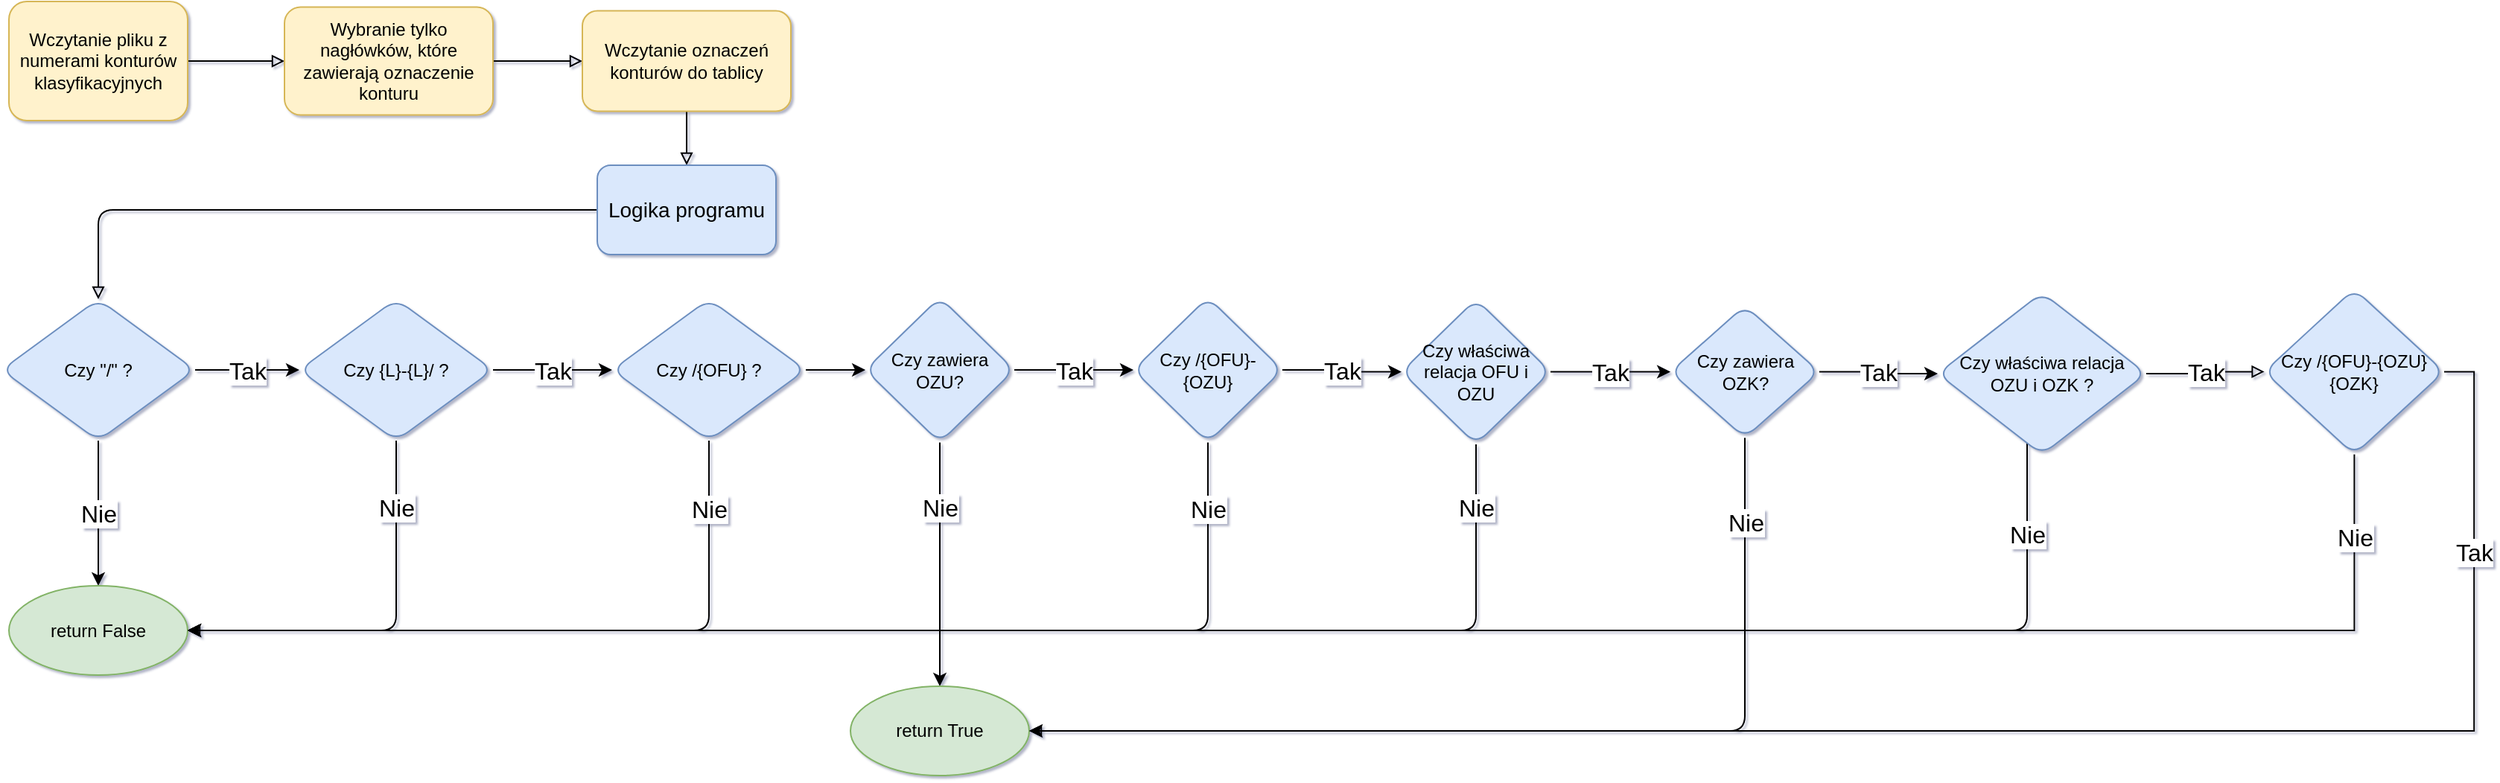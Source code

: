 <mxfile version="15.5.2" type="device"><diagram id="C5RBs43oDa-KdzZeNtuy" name="Page-1"><mxGraphModel dx="1730" dy="912" grid="1" gridSize="10" guides="1" tooltips="1" connect="1" arrows="1" fold="1" page="1" pageScale="1" pageWidth="827" pageHeight="1169" background="none" math="0" shadow="1"><root><mxCell id="WIyWlLk6GJQsqaUBKTNV-0"/><mxCell id="WIyWlLk6GJQsqaUBKTNV-1" parent="WIyWlLk6GJQsqaUBKTNV-0"/><mxCell id="sXTZXn6WECXl6ltf0IXb-19" style="edgeStyle=orthogonalEdgeStyle;rounded=0;orthogonalLoop=1;jettySize=auto;html=1;exitX=1;exitY=0.5;exitDx=0;exitDy=0;fontSize=16;endArrow=block;endFill=0;" edge="1" parent="WIyWlLk6GJQsqaUBKTNV-1" source="WIyWlLk6GJQsqaUBKTNV-3" target="WIyWlLk6GJQsqaUBKTNV-7"><mxGeometry relative="1" as="geometry"/></mxCell><mxCell id="WIyWlLk6GJQsqaUBKTNV-3" value="Wczytanie pliku z numerami konturów klasyfikacyjnych" style="whiteSpace=wrap;html=1;fontSize=12;glass=0;strokeWidth=1;shadow=0;fillColor=#fff2cc;strokeColor=#d6b656;rounded=1;" parent="WIyWlLk6GJQsqaUBKTNV-1" vertex="1"><mxGeometry x="25" y="30" width="120" height="80" as="geometry"/></mxCell><mxCell id="ZWA85Ah1O8ZUpSZ7UX5C-2" style="edgeStyle=orthogonalEdgeStyle;orthogonalLoop=1;jettySize=auto;html=1;entryX=0;entryY=0.5;entryDx=0;entryDy=0;endArrow=block;endFill=0;" parent="WIyWlLk6GJQsqaUBKTNV-1" source="WIyWlLk6GJQsqaUBKTNV-7" target="ZWA85Ah1O8ZUpSZ7UX5C-1" edge="1"><mxGeometry relative="1" as="geometry"/></mxCell><mxCell id="WIyWlLk6GJQsqaUBKTNV-7" value="Wybranie tylko nagłówków, które zawierają oznaczenie konturu" style="whiteSpace=wrap;html=1;fontSize=12;glass=0;strokeWidth=1;shadow=0;fillColor=#fff2cc;strokeColor=#d6b656;rounded=1;" parent="WIyWlLk6GJQsqaUBKTNV-1" vertex="1"><mxGeometry x="210" y="33.75" width="140" height="72.5" as="geometry"/></mxCell><mxCell id="ZWA85Ah1O8ZUpSZ7UX5C-3" style="edgeStyle=orthogonalEdgeStyle;orthogonalLoop=1;jettySize=auto;html=1;endArrow=block;endFill=0;" parent="WIyWlLk6GJQsqaUBKTNV-1" source="ZWA85Ah1O8ZUpSZ7UX5C-1" edge="1" target="ZWA85Ah1O8ZUpSZ7UX5C-4"><mxGeometry relative="1" as="geometry"><mxPoint x="460" y="160" as="targetPoint"/></mxGeometry></mxCell><mxCell id="ZWA85Ah1O8ZUpSZ7UX5C-1" value="Wczytanie oznaczeń konturów do tablicy" style="whiteSpace=wrap;html=1;fillColor=#fff2cc;strokeColor=#d6b656;rounded=1;" parent="WIyWlLk6GJQsqaUBKTNV-1" vertex="1"><mxGeometry x="410" y="36.25" width="140" height="67.5" as="geometry"/></mxCell><mxCell id="ZWA85Ah1O8ZUpSZ7UX5C-6" value="" style="edgeStyle=orthogonalEdgeStyle;orthogonalLoop=1;jettySize=auto;html=1;endArrow=block;endFill=0;" parent="WIyWlLk6GJQsqaUBKTNV-1" source="ZWA85Ah1O8ZUpSZ7UX5C-4" target="ZWA85Ah1O8ZUpSZ7UX5C-5" edge="1"><mxGeometry relative="1" as="geometry"/></mxCell><mxCell id="ZWA85Ah1O8ZUpSZ7UX5C-4" value="Logika programu" style="whiteSpace=wrap;html=1;fillColor=#dae8fc;strokeColor=#6c8ebf;fontSize=14;rounded=1;" parent="WIyWlLk6GJQsqaUBKTNV-1" vertex="1"><mxGeometry x="420" y="140" width="120" height="60" as="geometry"/></mxCell><mxCell id="tsJWCSbBDgeg88YTKyaq-2" value="Tak" style="edgeStyle=orthogonalEdgeStyle;orthogonalLoop=1;jettySize=auto;html=1;fontSize=16;" parent="WIyWlLk6GJQsqaUBKTNV-1" source="ZWA85Ah1O8ZUpSZ7UX5C-5" target="tsJWCSbBDgeg88YTKyaq-1" edge="1"><mxGeometry relative="1" as="geometry"/></mxCell><mxCell id="tsJWCSbBDgeg88YTKyaq-13" value="Nie" style="edgeStyle=orthogonalEdgeStyle;orthogonalLoop=1;jettySize=auto;html=1;fontSize=16;" parent="WIyWlLk6GJQsqaUBKTNV-1" source="ZWA85Ah1O8ZUpSZ7UX5C-5" target="tsJWCSbBDgeg88YTKyaq-12" edge="1"><mxGeometry relative="1" as="geometry"/></mxCell><mxCell id="ZWA85Ah1O8ZUpSZ7UX5C-5" value="Czy &quot;/&quot; ?" style="rhombus;whiteSpace=wrap;html=1;strokeColor=#6c8ebf;fillColor=#dae8fc;rounded=1;" parent="WIyWlLk6GJQsqaUBKTNV-1" vertex="1"><mxGeometry x="20" y="230" width="130" height="95" as="geometry"/></mxCell><mxCell id="tsJWCSbBDgeg88YTKyaq-4" value="Tak" style="edgeStyle=orthogonalEdgeStyle;orthogonalLoop=1;jettySize=auto;html=1;fontSize=16;" parent="WIyWlLk6GJQsqaUBKTNV-1" source="tsJWCSbBDgeg88YTKyaq-1" target="tsJWCSbBDgeg88YTKyaq-3" edge="1"><mxGeometry relative="1" as="geometry"/></mxCell><mxCell id="tsJWCSbBDgeg88YTKyaq-14" style="edgeStyle=orthogonalEdgeStyle;orthogonalLoop=1;jettySize=auto;html=1;entryX=1;entryY=0.5;entryDx=0;entryDy=0;fontSize=14;" parent="WIyWlLk6GJQsqaUBKTNV-1" source="tsJWCSbBDgeg88YTKyaq-1" target="tsJWCSbBDgeg88YTKyaq-12" edge="1"><mxGeometry relative="1" as="geometry"><Array as="points"><mxPoint x="285" y="453"/></Array></mxGeometry></mxCell><mxCell id="tsJWCSbBDgeg88YTKyaq-15" value="Nie" style="edgeLabel;html=1;align=center;verticalAlign=middle;resizable=0;points=[];fontSize=16;rounded=1;" parent="tsJWCSbBDgeg88YTKyaq-14" vertex="1" connectable="0"><mxGeometry x="-0.707" y="-1" relative="1" as="geometry"><mxPoint x="1" y="6" as="offset"/></mxGeometry></mxCell><mxCell id="tsJWCSbBDgeg88YTKyaq-1" value="Czy {L}-{L}/ ?" style="rhombus;whiteSpace=wrap;html=1;strokeColor=#6c8ebf;fillColor=#dae8fc;rounded=1;" parent="WIyWlLk6GJQsqaUBKTNV-1" vertex="1"><mxGeometry x="220" y="230" width="130" height="95" as="geometry"/></mxCell><mxCell id="tsJWCSbBDgeg88YTKyaq-7" value="" style="edgeStyle=orthogonalEdgeStyle;orthogonalLoop=1;jettySize=auto;html=1;" parent="WIyWlLk6GJQsqaUBKTNV-1" source="tsJWCSbBDgeg88YTKyaq-3" target="tsJWCSbBDgeg88YTKyaq-6" edge="1"><mxGeometry relative="1" as="geometry"/></mxCell><mxCell id="tsJWCSbBDgeg88YTKyaq-16" style="edgeStyle=orthogonalEdgeStyle;orthogonalLoop=1;jettySize=auto;html=1;entryX=1;entryY=0.5;entryDx=0;entryDy=0;" parent="WIyWlLk6GJQsqaUBKTNV-1" source="tsJWCSbBDgeg88YTKyaq-3" target="tsJWCSbBDgeg88YTKyaq-12" edge="1"><mxGeometry relative="1" as="geometry"><Array as="points"><mxPoint x="495" y="453"/></Array></mxGeometry></mxCell><mxCell id="tsJWCSbBDgeg88YTKyaq-17" value="Nie" style="edgeLabel;html=1;align=center;verticalAlign=middle;resizable=0;points=[];fontSize=16;rounded=1;" parent="tsJWCSbBDgeg88YTKyaq-16" vertex="1" connectable="0"><mxGeometry x="-0.823" y="2" relative="1" as="geometry"><mxPoint x="-2" y="3" as="offset"/></mxGeometry></mxCell><mxCell id="tsJWCSbBDgeg88YTKyaq-3" value="Czy /{OFU} ?" style="rhombus;whiteSpace=wrap;html=1;strokeColor=#6c8ebf;fillColor=#dae8fc;rounded=1;" parent="WIyWlLk6GJQsqaUBKTNV-1" vertex="1"><mxGeometry x="430" y="230" width="130" height="95" as="geometry"/></mxCell><mxCell id="tsJWCSbBDgeg88YTKyaq-9" value="" style="edgeStyle=orthogonalEdgeStyle;orthogonalLoop=1;jettySize=auto;html=1;" parent="WIyWlLk6GJQsqaUBKTNV-1" source="tsJWCSbBDgeg88YTKyaq-6" target="tsJWCSbBDgeg88YTKyaq-8" edge="1"><mxGeometry relative="1" as="geometry"/></mxCell><mxCell id="tsJWCSbBDgeg88YTKyaq-10" value="Nie" style="edgeLabel;html=1;align=center;verticalAlign=middle;resizable=0;points=[];fontSize=16;rounded=1;" parent="tsJWCSbBDgeg88YTKyaq-9" vertex="1" connectable="0"><mxGeometry x="-0.211" y="2" relative="1" as="geometry"><mxPoint x="-2" y="-21" as="offset"/></mxGeometry></mxCell><mxCell id="sXTZXn6WECXl6ltf0IXb-2" value="Tak" style="edgeStyle=orthogonalEdgeStyle;orthogonalLoop=1;jettySize=auto;html=1;fontSize=16;" edge="1" parent="WIyWlLk6GJQsqaUBKTNV-1" source="tsJWCSbBDgeg88YTKyaq-6" target="sXTZXn6WECXl6ltf0IXb-1"><mxGeometry relative="1" as="geometry"/></mxCell><mxCell id="tsJWCSbBDgeg88YTKyaq-6" value="Czy zawiera OZU?" style="rhombus;whiteSpace=wrap;html=1;strokeColor=#6c8ebf;fillColor=#dae8fc;rounded=1;" parent="WIyWlLk6GJQsqaUBKTNV-1" vertex="1"><mxGeometry x="600" y="228.75" width="100" height="97.5" as="geometry"/></mxCell><mxCell id="tsJWCSbBDgeg88YTKyaq-8" value="return True" style="ellipse;whiteSpace=wrap;html=1;strokeColor=#82b366;fillColor=#d5e8d4;rounded=1;" parent="WIyWlLk6GJQsqaUBKTNV-1" vertex="1"><mxGeometry x="590" y="490" width="120" height="60" as="geometry"/></mxCell><mxCell id="tsJWCSbBDgeg88YTKyaq-12" value="return False" style="ellipse;whiteSpace=wrap;html=1;strokeColor=#82b366;fillColor=#d5e8d4;rounded=1;" parent="WIyWlLk6GJQsqaUBKTNV-1" vertex="1"><mxGeometry x="25" y="422.5" width="120" height="60" as="geometry"/></mxCell><mxCell id="sXTZXn6WECXl6ltf0IXb-4" style="edgeStyle=orthogonalEdgeStyle;orthogonalLoop=1;jettySize=auto;html=1;entryX=1;entryY=0.5;entryDx=0;entryDy=0;" edge="1" parent="WIyWlLk6GJQsqaUBKTNV-1" source="sXTZXn6WECXl6ltf0IXb-1" target="tsJWCSbBDgeg88YTKyaq-12"><mxGeometry relative="1" as="geometry"><Array as="points"><mxPoint x="830" y="453"/></Array></mxGeometry></mxCell><mxCell id="sXTZXn6WECXl6ltf0IXb-5" value="Nie" style="edgeLabel;html=1;align=center;verticalAlign=middle;resizable=0;points=[];fontSize=16;rounded=1;" vertex="1" connectable="0" parent="sXTZXn6WECXl6ltf0IXb-4"><mxGeometry x="-0.884" y="-1" relative="1" as="geometry"><mxPoint x="1" y="-3" as="offset"/></mxGeometry></mxCell><mxCell id="sXTZXn6WECXl6ltf0IXb-8" value="Tak" style="edgeStyle=orthogonalEdgeStyle;orthogonalLoop=1;jettySize=auto;html=1;fontSize=16;" edge="1" parent="WIyWlLk6GJQsqaUBKTNV-1" source="sXTZXn6WECXl6ltf0IXb-1" target="sXTZXn6WECXl6ltf0IXb-7"><mxGeometry relative="1" as="geometry"/></mxCell><mxCell id="sXTZXn6WECXl6ltf0IXb-1" value="Czy /{OFU}-{OZU}" style="rhombus;whiteSpace=wrap;html=1;strokeColor=#6c8ebf;fillColor=#dae8fc;rounded=1;" vertex="1" parent="WIyWlLk6GJQsqaUBKTNV-1"><mxGeometry x="780" y="228.75" width="100" height="97.5" as="geometry"/></mxCell><mxCell id="sXTZXn6WECXl6ltf0IXb-10" value="Nie" style="edgeStyle=orthogonalEdgeStyle;orthogonalLoop=1;jettySize=auto;html=1;exitX=0.5;exitY=1;exitDx=0;exitDy=0;entryX=1;entryY=0.5;entryDx=0;entryDy=0;fontSize=16;" edge="1" parent="WIyWlLk6GJQsqaUBKTNV-1" source="sXTZXn6WECXl6ltf0IXb-7" target="tsJWCSbBDgeg88YTKyaq-12"><mxGeometry x="-0.914" relative="1" as="geometry"><mxPoint as="offset"/></mxGeometry></mxCell><mxCell id="sXTZXn6WECXl6ltf0IXb-12" value="Tak" style="edgeStyle=orthogonalEdgeStyle;orthogonalLoop=1;jettySize=auto;html=1;fontSize=16;" edge="1" parent="WIyWlLk6GJQsqaUBKTNV-1" source="sXTZXn6WECXl6ltf0IXb-7" target="sXTZXn6WECXl6ltf0IXb-11"><mxGeometry relative="1" as="geometry"/></mxCell><mxCell id="sXTZXn6WECXl6ltf0IXb-7" value="Czy właściwa relacja OFU i OZU" style="rhombus;whiteSpace=wrap;html=1;strokeColor=#6c8ebf;fillColor=#dae8fc;rounded=1;" vertex="1" parent="WIyWlLk6GJQsqaUBKTNV-1"><mxGeometry x="960" y="230" width="100" height="97.5" as="geometry"/></mxCell><mxCell id="sXTZXn6WECXl6ltf0IXb-13" value="Nie" style="edgeStyle=orthogonalEdgeStyle;orthogonalLoop=1;jettySize=auto;html=1;entryX=1;entryY=0.5;entryDx=0;entryDy=0;fontSize=16;" edge="1" parent="WIyWlLk6GJQsqaUBKTNV-1" source="sXTZXn6WECXl6ltf0IXb-11" target="tsJWCSbBDgeg88YTKyaq-8"><mxGeometry x="-0.832" relative="1" as="geometry"><Array as="points"><mxPoint x="1190" y="520"/></Array><mxPoint as="offset"/></mxGeometry></mxCell><mxCell id="sXTZXn6WECXl6ltf0IXb-15" value="Tak" style="edgeStyle=orthogonalEdgeStyle;orthogonalLoop=1;jettySize=auto;html=1;fontSize=16;" edge="1" parent="WIyWlLk6GJQsqaUBKTNV-1" source="sXTZXn6WECXl6ltf0IXb-11" target="sXTZXn6WECXl6ltf0IXb-14"><mxGeometry relative="1" as="geometry"/></mxCell><mxCell id="sXTZXn6WECXl6ltf0IXb-11" value="Czy zawiera OZK?" style="rhombus;whiteSpace=wrap;html=1;strokeColor=#6c8ebf;fillColor=#dae8fc;rounded=1;" vertex="1" parent="WIyWlLk6GJQsqaUBKTNV-1"><mxGeometry x="1140.5" y="234.38" width="100" height="88.75" as="geometry"/></mxCell><mxCell id="sXTZXn6WECXl6ltf0IXb-16" value="Nie" style="edgeStyle=orthogonalEdgeStyle;orthogonalLoop=1;jettySize=auto;html=1;entryX=1;entryY=0.5;entryDx=0;entryDy=0;fontSize=16;" edge="1" parent="WIyWlLk6GJQsqaUBKTNV-1" source="sXTZXn6WECXl6ltf0IXb-14" target="tsJWCSbBDgeg88YTKyaq-12"><mxGeometry x="-0.91" relative="1" as="geometry"><Array as="points"><mxPoint x="1380" y="453"/></Array><mxPoint as="offset"/></mxGeometry></mxCell><mxCell id="sXTZXn6WECXl6ltf0IXb-22" value="Tak" style="edgeStyle=orthogonalEdgeStyle;rounded=0;orthogonalLoop=1;jettySize=auto;html=1;fontSize=16;endArrow=block;endFill=0;" edge="1" parent="WIyWlLk6GJQsqaUBKTNV-1" source="sXTZXn6WECXl6ltf0IXb-14" target="sXTZXn6WECXl6ltf0IXb-21"><mxGeometry relative="1" as="geometry"/></mxCell><mxCell id="sXTZXn6WECXl6ltf0IXb-14" value="Czy właściwa relacja OZU i OZK ?" style="rhombus;whiteSpace=wrap;html=1;strokeColor=#6c8ebf;fillColor=#dae8fc;rounded=1;" vertex="1" parent="WIyWlLk6GJQsqaUBKTNV-1"><mxGeometry x="1320" y="225.61" width="140" height="108.76" as="geometry"/></mxCell><mxCell id="sXTZXn6WECXl6ltf0IXb-23" value="Nie" style="edgeStyle=orthogonalEdgeStyle;rounded=0;orthogonalLoop=1;jettySize=auto;html=1;entryX=1;entryY=0.5;entryDx=0;entryDy=0;fontSize=16;endArrow=block;endFill=0;" edge="1" parent="WIyWlLk6GJQsqaUBKTNV-1" source="sXTZXn6WECXl6ltf0IXb-21" target="tsJWCSbBDgeg88YTKyaq-12"><mxGeometry x="-0.929" relative="1" as="geometry"><Array as="points"><mxPoint x="1600" y="453"/></Array><mxPoint as="offset"/></mxGeometry></mxCell><mxCell id="sXTZXn6WECXl6ltf0IXb-24" value="Tak" style="edgeStyle=orthogonalEdgeStyle;rounded=0;orthogonalLoop=1;jettySize=auto;html=1;exitX=1;exitY=0.5;exitDx=0;exitDy=0;entryX=1;entryY=0.5;entryDx=0;entryDy=0;fontSize=16;endArrow=block;endFill=0;" edge="1" parent="WIyWlLk6GJQsqaUBKTNV-1" source="sXTZXn6WECXl6ltf0IXb-21" target="tsJWCSbBDgeg88YTKyaq-8"><mxGeometry x="-0.77" relative="1" as="geometry"><mxPoint as="offset"/></mxGeometry></mxCell><mxCell id="sXTZXn6WECXl6ltf0IXb-21" value="Czy /{OFU}-{OZU}{OZK}" style="rhombus;whiteSpace=wrap;html=1;rounded=1;strokeColor=#6c8ebf;fillColor=#dae8fc;" vertex="1" parent="WIyWlLk6GJQsqaUBKTNV-1"><mxGeometry x="1539.25" y="223.13" width="120.75" height="111.24" as="geometry"/></mxCell></root></mxGraphModel></diagram></mxfile>